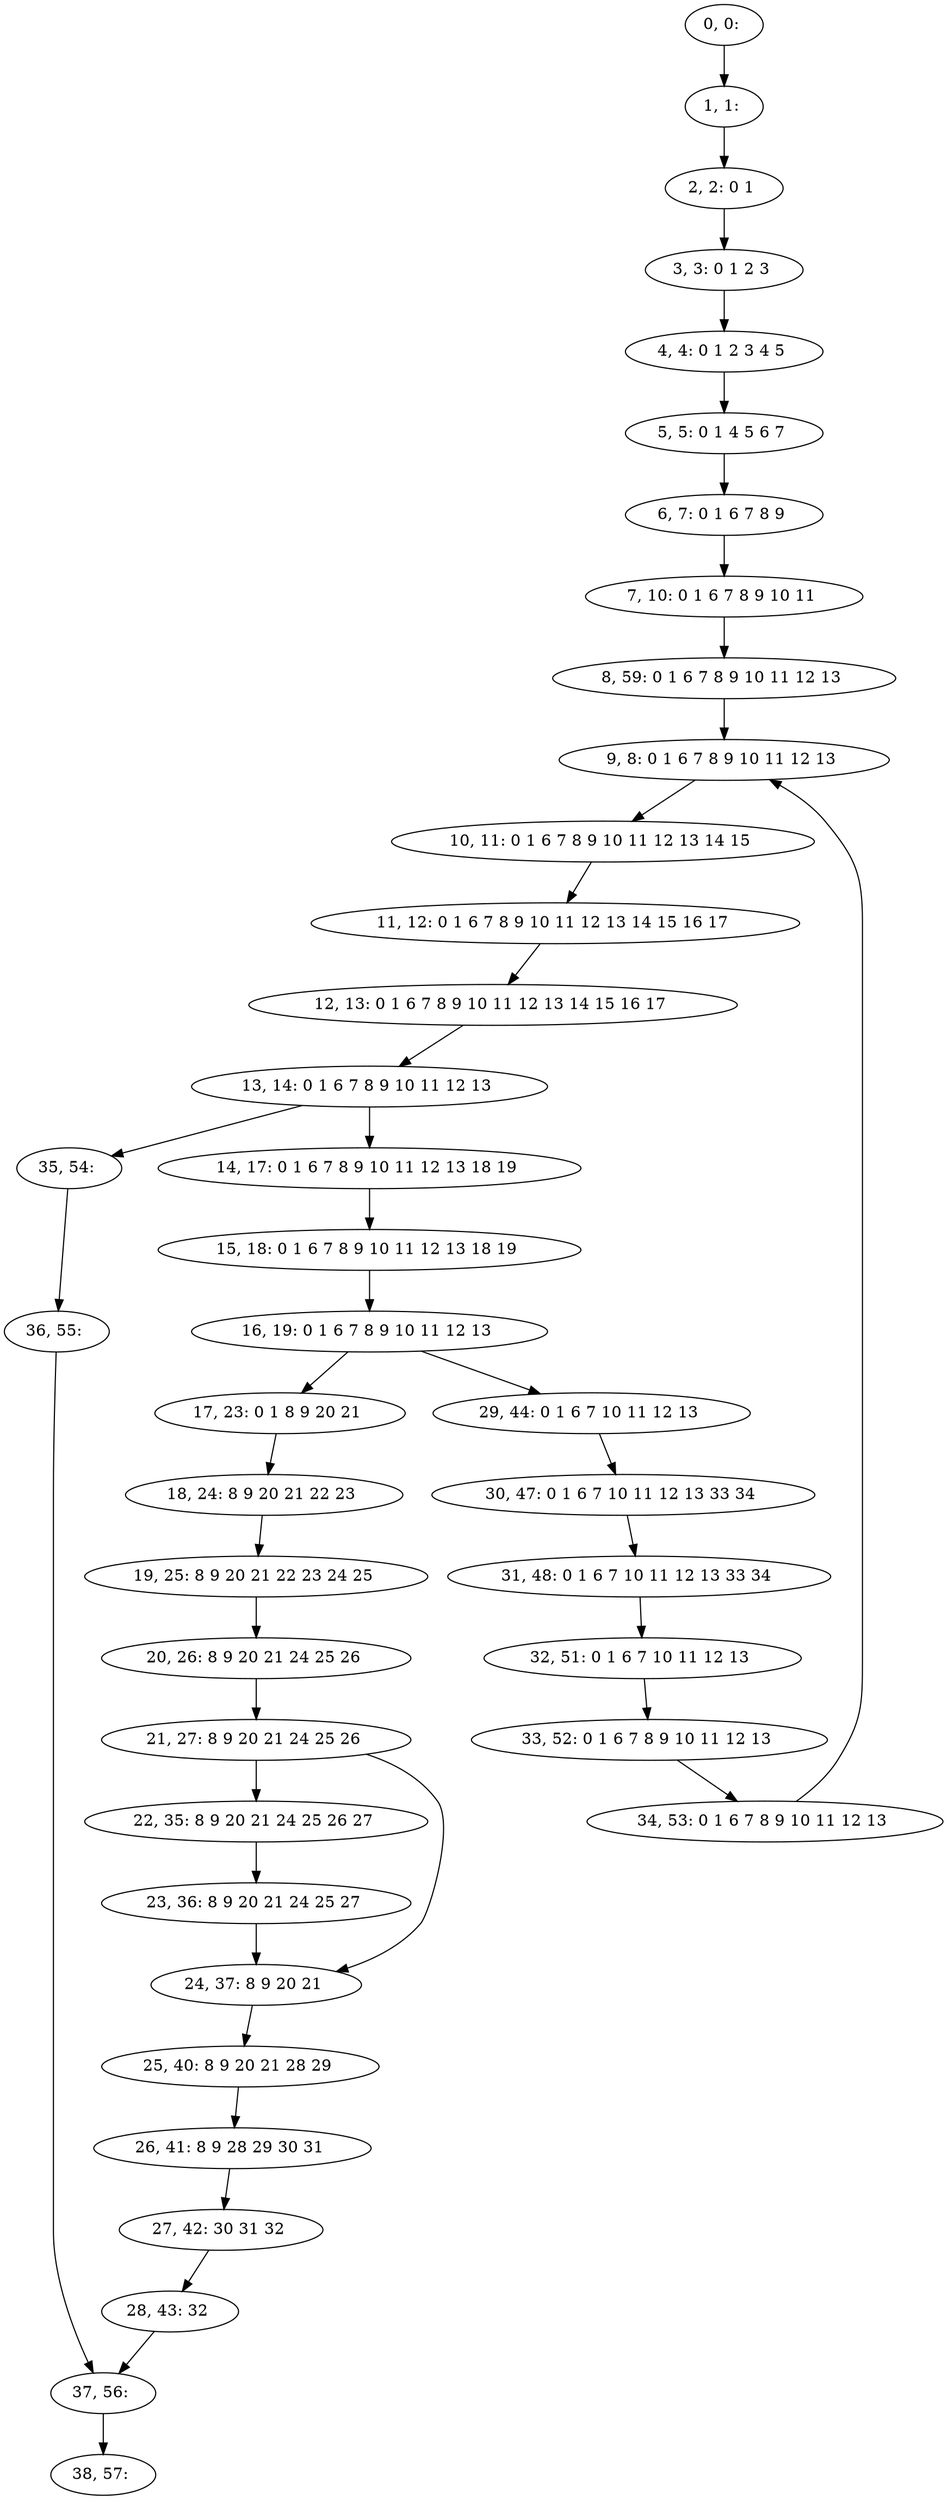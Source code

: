 digraph G {
0[label="0, 0: "];
1[label="1, 1: "];
2[label="2, 2: 0 1 "];
3[label="3, 3: 0 1 2 3 "];
4[label="4, 4: 0 1 2 3 4 5 "];
5[label="5, 5: 0 1 4 5 6 7 "];
6[label="6, 7: 0 1 6 7 8 9 "];
7[label="7, 10: 0 1 6 7 8 9 10 11 "];
8[label="8, 59: 0 1 6 7 8 9 10 11 12 13 "];
9[label="9, 8: 0 1 6 7 8 9 10 11 12 13 "];
10[label="10, 11: 0 1 6 7 8 9 10 11 12 13 14 15 "];
11[label="11, 12: 0 1 6 7 8 9 10 11 12 13 14 15 16 17 "];
12[label="12, 13: 0 1 6 7 8 9 10 11 12 13 14 15 16 17 "];
13[label="13, 14: 0 1 6 7 8 9 10 11 12 13 "];
14[label="14, 17: 0 1 6 7 8 9 10 11 12 13 18 19 "];
15[label="15, 18: 0 1 6 7 8 9 10 11 12 13 18 19 "];
16[label="16, 19: 0 1 6 7 8 9 10 11 12 13 "];
17[label="17, 23: 0 1 8 9 20 21 "];
18[label="18, 24: 8 9 20 21 22 23 "];
19[label="19, 25: 8 9 20 21 22 23 24 25 "];
20[label="20, 26: 8 9 20 21 24 25 26 "];
21[label="21, 27: 8 9 20 21 24 25 26 "];
22[label="22, 35: 8 9 20 21 24 25 26 27 "];
23[label="23, 36: 8 9 20 21 24 25 27 "];
24[label="24, 37: 8 9 20 21 "];
25[label="25, 40: 8 9 20 21 28 29 "];
26[label="26, 41: 8 9 28 29 30 31 "];
27[label="27, 42: 30 31 32 "];
28[label="28, 43: 32 "];
29[label="29, 44: 0 1 6 7 10 11 12 13 "];
30[label="30, 47: 0 1 6 7 10 11 12 13 33 34 "];
31[label="31, 48: 0 1 6 7 10 11 12 13 33 34 "];
32[label="32, 51: 0 1 6 7 10 11 12 13 "];
33[label="33, 52: 0 1 6 7 8 9 10 11 12 13 "];
34[label="34, 53: 0 1 6 7 8 9 10 11 12 13 "];
35[label="35, 54: "];
36[label="36, 55: "];
37[label="37, 56: "];
38[label="38, 57: "];
0->1 ;
1->2 ;
2->3 ;
3->4 ;
4->5 ;
5->6 ;
6->7 ;
7->8 ;
8->9 ;
9->10 ;
10->11 ;
11->12 ;
12->13 ;
13->14 ;
13->35 ;
14->15 ;
15->16 ;
16->17 ;
16->29 ;
17->18 ;
18->19 ;
19->20 ;
20->21 ;
21->22 ;
21->24 ;
22->23 ;
23->24 ;
24->25 ;
25->26 ;
26->27 ;
27->28 ;
28->37 ;
29->30 ;
30->31 ;
31->32 ;
32->33 ;
33->34 ;
34->9 ;
35->36 ;
36->37 ;
37->38 ;
}
